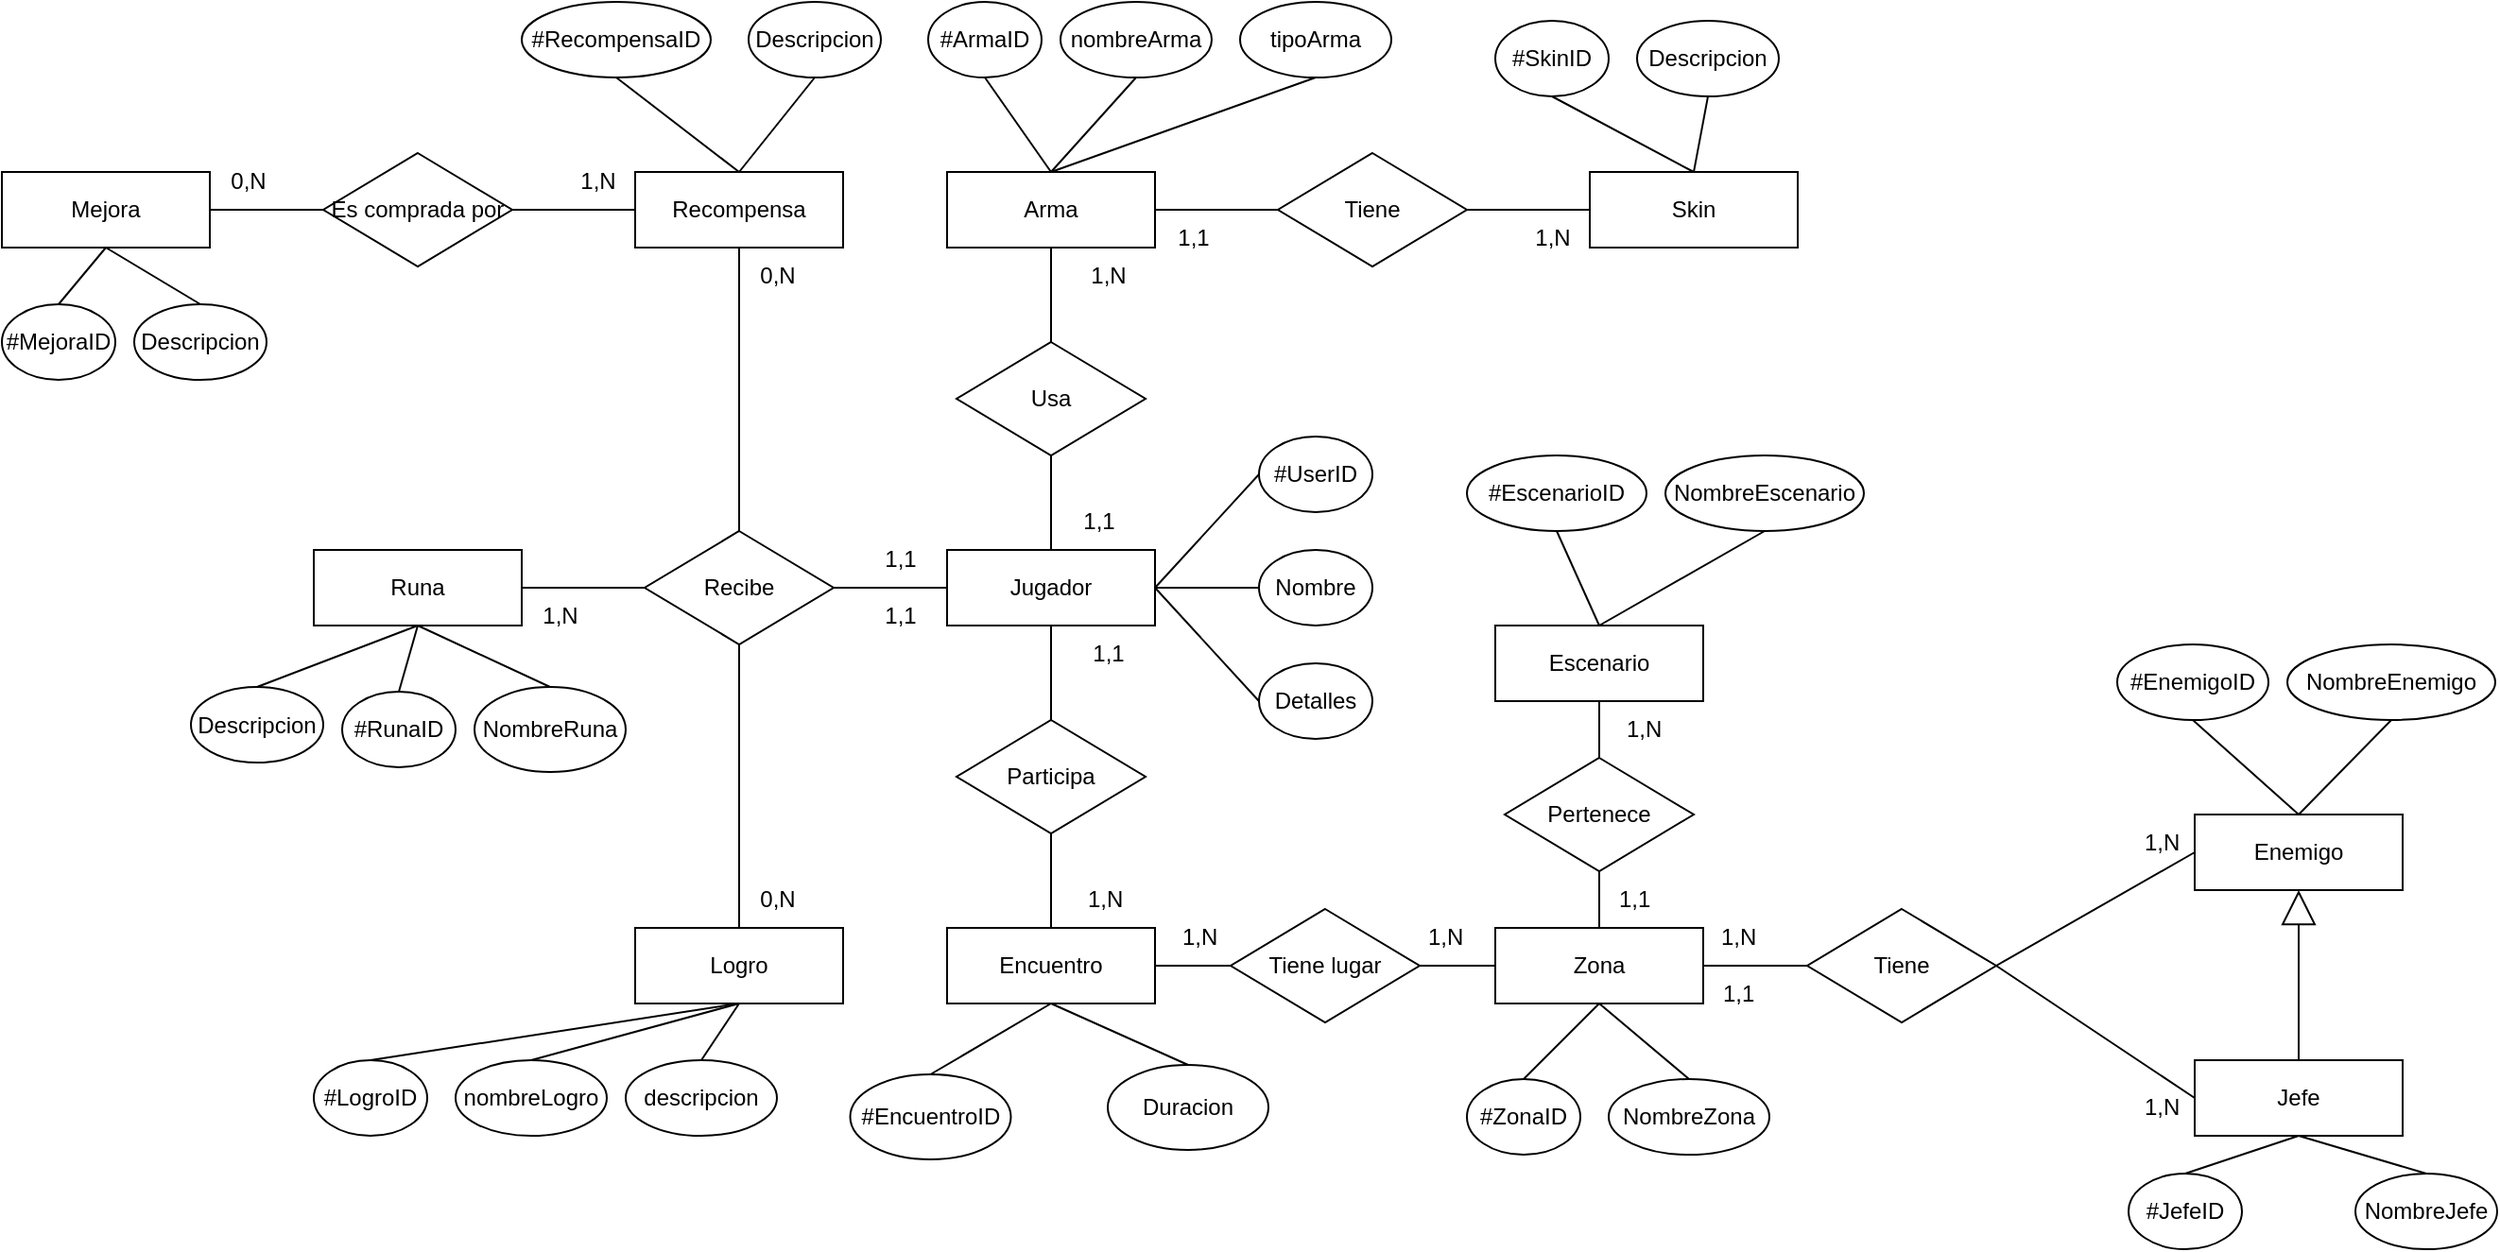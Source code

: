<mxfile version="21.6.1" type="device">
  <diagram name="Página-1" id="OONsC5dpwr_IFLMGyaqS">
    <mxGraphModel dx="928" dy="547" grid="1" gridSize="10" guides="1" tooltips="1" connect="1" arrows="1" fold="1" page="1" pageScale="1" pageWidth="1169" pageHeight="827" math="0" shadow="0">
      <root>
        <mxCell id="0" />
        <mxCell id="1" parent="0" />
        <mxCell id="OajQiKBjwdRNWky4LGf--1" value="Jugador" style="rounded=0;whiteSpace=wrap;html=1;" parent="1" vertex="1">
          <mxGeometry x="500" y="300" width="110" height="40" as="geometry" />
        </mxCell>
        <mxCell id="OajQiKBjwdRNWky4LGf--2" value="Zona" style="rounded=0;whiteSpace=wrap;html=1;" parent="1" vertex="1">
          <mxGeometry x="790" y="500" width="110" height="40" as="geometry" />
        </mxCell>
        <mxCell id="OajQiKBjwdRNWky4LGf--3" value="Escenario" style="rounded=0;whiteSpace=wrap;html=1;" parent="1" vertex="1">
          <mxGeometry x="790" y="340" width="110" height="40" as="geometry" />
        </mxCell>
        <mxCell id="OajQiKBjwdRNWky4LGf--4" value="Arma" style="rounded=0;whiteSpace=wrap;html=1;" parent="1" vertex="1">
          <mxGeometry x="500" y="100" width="110" height="40" as="geometry" />
        </mxCell>
        <mxCell id="OajQiKBjwdRNWky4LGf--5" value="Skin" style="rounded=0;whiteSpace=wrap;html=1;" parent="1" vertex="1">
          <mxGeometry x="840" y="100" width="110" height="40" as="geometry" />
        </mxCell>
        <mxCell id="OajQiKBjwdRNWky4LGf--6" value="Enemigo" style="rounded=0;whiteSpace=wrap;html=1;" parent="1" vertex="1">
          <mxGeometry x="1160" y="440" width="110" height="40" as="geometry" />
        </mxCell>
        <mxCell id="OajQiKBjwdRNWky4LGf--8" value="Runa" style="rounded=0;whiteSpace=wrap;html=1;" parent="1" vertex="1">
          <mxGeometry x="165" y="300" width="110" height="40" as="geometry" />
        </mxCell>
        <mxCell id="OajQiKBjwdRNWky4LGf--9" value="Recompensa" style="rounded=0;whiteSpace=wrap;html=1;" parent="1" vertex="1">
          <mxGeometry x="335" y="100" width="110" height="40" as="geometry" />
        </mxCell>
        <mxCell id="OajQiKBjwdRNWky4LGf--10" value="Mejora" style="rounded=0;whiteSpace=wrap;html=1;" parent="1" vertex="1">
          <mxGeometry y="100" width="110" height="40" as="geometry" />
        </mxCell>
        <mxCell id="OajQiKBjwdRNWky4LGf--11" value="Encuentro" style="rounded=0;whiteSpace=wrap;html=1;" parent="1" vertex="1">
          <mxGeometry x="500" y="500" width="110" height="40" as="geometry" />
        </mxCell>
        <mxCell id="OajQiKBjwdRNWky4LGf--12" value="Logro" style="rounded=0;whiteSpace=wrap;html=1;" parent="1" vertex="1">
          <mxGeometry x="335" y="500" width="110" height="40" as="geometry" />
        </mxCell>
        <mxCell id="OajQiKBjwdRNWky4LGf--13" value="Participa" style="rhombus;whiteSpace=wrap;html=1;" parent="1" vertex="1">
          <mxGeometry x="505" y="390" width="100" height="60" as="geometry" />
        </mxCell>
        <mxCell id="OajQiKBjwdRNWky4LGf--14" value="Pertenece" style="rhombus;whiteSpace=wrap;html=1;" parent="1" vertex="1">
          <mxGeometry x="795" y="410" width="100" height="60" as="geometry" />
        </mxCell>
        <mxCell id="OajQiKBjwdRNWky4LGf--15" value="Usa" style="rhombus;whiteSpace=wrap;html=1;" parent="1" vertex="1">
          <mxGeometry x="505" y="190" width="100" height="60" as="geometry" />
        </mxCell>
        <mxCell id="OajQiKBjwdRNWky4LGf--16" value="Tiene" style="rhombus;whiteSpace=wrap;html=1;" parent="1" vertex="1">
          <mxGeometry x="675" y="90" width="100" height="60" as="geometry" />
        </mxCell>
        <mxCell id="OajQiKBjwdRNWky4LGf--17" value="Tiene" style="rhombus;whiteSpace=wrap;html=1;" parent="1" vertex="1">
          <mxGeometry x="955" y="490" width="100" height="60" as="geometry" />
        </mxCell>
        <mxCell id="OajQiKBjwdRNWky4LGf--18" value="Recibe" style="rhombus;whiteSpace=wrap;html=1;" parent="1" vertex="1">
          <mxGeometry x="340" y="290" width="100" height="60" as="geometry" />
        </mxCell>
        <mxCell id="OajQiKBjwdRNWky4LGf--19" value="Es comprada por" style="rhombus;whiteSpace=wrap;html=1;" parent="1" vertex="1">
          <mxGeometry x="170" y="90" width="100" height="60" as="geometry" />
        </mxCell>
        <mxCell id="OajQiKBjwdRNWky4LGf--20" value="Tiene lugar" style="rhombus;whiteSpace=wrap;html=1;" parent="1" vertex="1">
          <mxGeometry x="650" y="490" width="100" height="60" as="geometry" />
        </mxCell>
        <mxCell id="OajQiKBjwdRNWky4LGf--21" value="" style="endArrow=none;html=1;rounded=0;entryX=1;entryY=0.5;entryDx=0;entryDy=0;exitX=0;exitY=0.5;exitDx=0;exitDy=0;" parent="1" source="OajQiKBjwdRNWky4LGf--19" target="OajQiKBjwdRNWky4LGf--10" edge="1">
          <mxGeometry width="50" height="50" relative="1" as="geometry">
            <mxPoint x="570" y="380" as="sourcePoint" />
            <mxPoint x="620" y="330" as="targetPoint" />
          </mxGeometry>
        </mxCell>
        <mxCell id="OajQiKBjwdRNWky4LGf--22" value="" style="endArrow=none;html=1;rounded=0;entryX=1;entryY=0.5;entryDx=0;entryDy=0;exitX=0;exitY=0.5;exitDx=0;exitDy=0;" parent="1" source="OajQiKBjwdRNWky4LGf--9" target="OajQiKBjwdRNWky4LGf--19" edge="1">
          <mxGeometry width="50" height="50" relative="1" as="geometry">
            <mxPoint x="180" y="130" as="sourcePoint" />
            <mxPoint x="120" y="130" as="targetPoint" />
          </mxGeometry>
        </mxCell>
        <mxCell id="OajQiKBjwdRNWky4LGf--24" value="" style="endArrow=none;html=1;rounded=0;exitX=0.5;exitY=0;exitDx=0;exitDy=0;entryX=0.5;entryY=1;entryDx=0;entryDy=0;" parent="1" source="OajQiKBjwdRNWky4LGf--18" target="OajQiKBjwdRNWky4LGf--9" edge="1">
          <mxGeometry width="50" height="50" relative="1" as="geometry">
            <mxPoint x="280" y="240" as="sourcePoint" />
            <mxPoint x="330" y="190" as="targetPoint" />
          </mxGeometry>
        </mxCell>
        <mxCell id="OajQiKBjwdRNWky4LGf--25" value="" style="endArrow=none;html=1;rounded=0;exitX=0;exitY=0.5;exitDx=0;exitDy=0;entryX=1;entryY=0.5;entryDx=0;entryDy=0;" parent="1" source="OajQiKBjwdRNWky4LGf--1" target="OajQiKBjwdRNWky4LGf--18" edge="1">
          <mxGeometry width="50" height="50" relative="1" as="geometry">
            <mxPoint x="400" y="300" as="sourcePoint" />
            <mxPoint x="400" y="150" as="targetPoint" />
          </mxGeometry>
        </mxCell>
        <mxCell id="OajQiKBjwdRNWky4LGf--26" value="" style="endArrow=none;html=1;rounded=0;exitX=1;exitY=0.5;exitDx=0;exitDy=0;entryX=0;entryY=0.5;entryDx=0;entryDy=0;" parent="1" source="OajQiKBjwdRNWky4LGf--8" target="OajQiKBjwdRNWky4LGf--18" edge="1">
          <mxGeometry width="50" height="50" relative="1" as="geometry">
            <mxPoint x="410" y="310" as="sourcePoint" />
            <mxPoint x="410" y="160" as="targetPoint" />
          </mxGeometry>
        </mxCell>
        <mxCell id="OajQiKBjwdRNWky4LGf--27" value="" style="endArrow=none;html=1;rounded=0;exitX=0.5;exitY=0;exitDx=0;exitDy=0;entryX=0.5;entryY=1;entryDx=0;entryDy=0;" parent="1" source="OajQiKBjwdRNWky4LGf--13" target="OajQiKBjwdRNWky4LGf--1" edge="1">
          <mxGeometry width="50" height="50" relative="1" as="geometry">
            <mxPoint x="420" y="320" as="sourcePoint" />
            <mxPoint x="420" y="170" as="targetPoint" />
          </mxGeometry>
        </mxCell>
        <mxCell id="OajQiKBjwdRNWky4LGf--28" value="" style="endArrow=none;html=1;rounded=0;exitX=0.5;exitY=0;exitDx=0;exitDy=0;entryX=0.5;entryY=1;entryDx=0;entryDy=0;" parent="1" source="OajQiKBjwdRNWky4LGf--11" target="OajQiKBjwdRNWky4LGf--13" edge="1">
          <mxGeometry width="50" height="50" relative="1" as="geometry">
            <mxPoint x="565" y="400" as="sourcePoint" />
            <mxPoint x="565" y="350" as="targetPoint" />
          </mxGeometry>
        </mxCell>
        <mxCell id="OajQiKBjwdRNWky4LGf--29" value="" style="endArrow=none;html=1;rounded=0;exitX=0.5;exitY=0;exitDx=0;exitDy=0;entryX=0.5;entryY=1;entryDx=0;entryDy=0;" parent="1" source="OajQiKBjwdRNWky4LGf--12" target="OajQiKBjwdRNWky4LGf--18" edge="1">
          <mxGeometry width="50" height="50" relative="1" as="geometry">
            <mxPoint x="565" y="510" as="sourcePoint" />
            <mxPoint x="565" y="460" as="targetPoint" />
          </mxGeometry>
        </mxCell>
        <mxCell id="OajQiKBjwdRNWky4LGf--30" value="" style="endArrow=none;html=1;rounded=0;exitX=0.5;exitY=0;exitDx=0;exitDy=0;entryX=0.5;entryY=1;entryDx=0;entryDy=0;" parent="1" source="OajQiKBjwdRNWky4LGf--1" target="OajQiKBjwdRNWky4LGf--15" edge="1">
          <mxGeometry width="50" height="50" relative="1" as="geometry">
            <mxPoint x="565" y="400" as="sourcePoint" />
            <mxPoint x="565" y="350" as="targetPoint" />
          </mxGeometry>
        </mxCell>
        <mxCell id="OajQiKBjwdRNWky4LGf--31" value="" style="endArrow=none;html=1;rounded=0;exitX=0.5;exitY=1;exitDx=0;exitDy=0;entryX=0.5;entryY=0;entryDx=0;entryDy=0;" parent="1" source="OajQiKBjwdRNWky4LGf--4" target="OajQiKBjwdRNWky4LGf--15" edge="1">
          <mxGeometry width="50" height="50" relative="1" as="geometry">
            <mxPoint x="565" y="310" as="sourcePoint" />
            <mxPoint x="565" y="260" as="targetPoint" />
          </mxGeometry>
        </mxCell>
        <mxCell id="OajQiKBjwdRNWky4LGf--32" value="" style="endArrow=none;html=1;rounded=0;exitX=1;exitY=0.5;exitDx=0;exitDy=0;entryX=0;entryY=0.5;entryDx=0;entryDy=0;" parent="1" source="OajQiKBjwdRNWky4LGf--11" target="OajQiKBjwdRNWky4LGf--20" edge="1">
          <mxGeometry width="50" height="50" relative="1" as="geometry">
            <mxPoint x="575" y="320" as="sourcePoint" />
            <mxPoint x="575" y="270" as="targetPoint" />
          </mxGeometry>
        </mxCell>
        <mxCell id="OajQiKBjwdRNWky4LGf--33" value="" style="endArrow=none;html=1;rounded=0;exitX=1;exitY=0.5;exitDx=0;exitDy=0;entryX=0;entryY=0.5;entryDx=0;entryDy=0;" parent="1" source="OajQiKBjwdRNWky4LGf--20" target="OajQiKBjwdRNWky4LGf--2" edge="1">
          <mxGeometry width="50" height="50" relative="1" as="geometry">
            <mxPoint x="585" y="330" as="sourcePoint" />
            <mxPoint x="585" y="280" as="targetPoint" />
          </mxGeometry>
        </mxCell>
        <mxCell id="OajQiKBjwdRNWky4LGf--34" value="" style="endArrow=none;html=1;rounded=0;exitX=1;exitY=0.5;exitDx=0;exitDy=0;entryX=0;entryY=0.5;entryDx=0;entryDy=0;" parent="1" source="OajQiKBjwdRNWky4LGf--4" target="OajQiKBjwdRNWky4LGf--16" edge="1">
          <mxGeometry width="50" height="50" relative="1" as="geometry">
            <mxPoint x="620" y="530" as="sourcePoint" />
            <mxPoint x="660" y="530" as="targetPoint" />
          </mxGeometry>
        </mxCell>
        <mxCell id="OajQiKBjwdRNWky4LGf--35" value="" style="endArrow=none;html=1;rounded=0;exitX=1;exitY=0.5;exitDx=0;exitDy=0;entryX=0;entryY=0.5;entryDx=0;entryDy=0;" parent="1" source="OajQiKBjwdRNWky4LGf--16" target="OajQiKBjwdRNWky4LGf--5" edge="1">
          <mxGeometry width="50" height="50" relative="1" as="geometry">
            <mxPoint x="630" y="540" as="sourcePoint" />
            <mxPoint x="670" y="540" as="targetPoint" />
          </mxGeometry>
        </mxCell>
        <mxCell id="OajQiKBjwdRNWky4LGf--36" value="" style="endArrow=none;html=1;rounded=0;exitX=1;exitY=0.5;exitDx=0;exitDy=0;entryX=0;entryY=0.5;entryDx=0;entryDy=0;" parent="1" source="OajQiKBjwdRNWky4LGf--17" target="OajQiKBjwdRNWky4LGf--6" edge="1">
          <mxGeometry width="50" height="50" relative="1" as="geometry">
            <mxPoint x="785" y="130" as="sourcePoint" />
            <mxPoint x="1110" y="490" as="targetPoint" />
          </mxGeometry>
        </mxCell>
        <mxCell id="OajQiKBjwdRNWky4LGf--37" value="" style="endArrow=none;html=1;rounded=0;exitX=1;exitY=0.5;exitDx=0;exitDy=0;entryX=0;entryY=0.5;entryDx=0;entryDy=0;" parent="1" source="OajQiKBjwdRNWky4LGf--2" target="OajQiKBjwdRNWky4LGf--17" edge="1">
          <mxGeometry width="50" height="50" relative="1" as="geometry">
            <mxPoint x="795" y="140" as="sourcePoint" />
            <mxPoint x="860" y="140" as="targetPoint" />
          </mxGeometry>
        </mxCell>
        <mxCell id="OajQiKBjwdRNWky4LGf--40" value="" style="endArrow=none;html=1;rounded=0;exitX=0.5;exitY=0;exitDx=0;exitDy=0;entryX=0.5;entryY=1;entryDx=0;entryDy=0;" parent="1" source="OajQiKBjwdRNWky4LGf--2" target="OajQiKBjwdRNWky4LGf--14" edge="1">
          <mxGeometry width="50" height="50" relative="1" as="geometry">
            <mxPoint x="855" y="600" as="sourcePoint" />
            <mxPoint x="855" y="550" as="targetPoint" />
          </mxGeometry>
        </mxCell>
        <mxCell id="OajQiKBjwdRNWky4LGf--41" value="1,1" style="text;html=1;align=center;verticalAlign=middle;resizable=0;points=[];autosize=1;strokeColor=none;fillColor=none;" parent="1" vertex="1">
          <mxGeometry x="455" y="290" width="40" height="30" as="geometry" />
        </mxCell>
        <mxCell id="OajQiKBjwdRNWky4LGf--42" value="0,N" style="text;html=1;align=center;verticalAlign=middle;resizable=0;points=[];autosize=1;strokeColor=none;fillColor=none;" parent="1" vertex="1">
          <mxGeometry x="390" y="140" width="40" height="30" as="geometry" />
        </mxCell>
        <mxCell id="OajQiKBjwdRNWky4LGf--43" value="1,N" style="text;html=1;align=center;verticalAlign=middle;resizable=0;points=[];autosize=1;strokeColor=none;fillColor=none;" parent="1" vertex="1">
          <mxGeometry x="275" y="320" width="40" height="30" as="geometry" />
        </mxCell>
        <mxCell id="OajQiKBjwdRNWky4LGf--44" value="1,1" style="text;html=1;align=center;verticalAlign=middle;resizable=0;points=[];autosize=1;strokeColor=none;fillColor=none;" parent="1" vertex="1">
          <mxGeometry x="455" y="320" width="40" height="30" as="geometry" />
        </mxCell>
        <mxCell id="OajQiKBjwdRNWky4LGf--45" value="0,N" style="text;html=1;align=center;verticalAlign=middle;resizable=0;points=[];autosize=1;strokeColor=none;fillColor=none;" parent="1" vertex="1">
          <mxGeometry x="390" y="470" width="40" height="30" as="geometry" />
        </mxCell>
        <mxCell id="OajQiKBjwdRNWky4LGf--46" value="1,N" style="text;html=1;align=center;verticalAlign=middle;resizable=0;points=[];autosize=1;strokeColor=none;fillColor=none;" parent="1" vertex="1">
          <mxGeometry x="295" y="90" width="40" height="30" as="geometry" />
        </mxCell>
        <mxCell id="OajQiKBjwdRNWky4LGf--47" value="0,N" style="text;html=1;align=center;verticalAlign=middle;resizable=0;points=[];autosize=1;strokeColor=none;fillColor=none;" parent="1" vertex="1">
          <mxGeometry x="110" y="90" width="40" height="30" as="geometry" />
        </mxCell>
        <mxCell id="OajQiKBjwdRNWky4LGf--48" value="1,1" style="text;html=1;align=center;verticalAlign=middle;resizable=0;points=[];autosize=1;strokeColor=none;fillColor=none;" parent="1" vertex="1">
          <mxGeometry x="560" y="270" width="40" height="30" as="geometry" />
        </mxCell>
        <mxCell id="OajQiKBjwdRNWky4LGf--49" value="1,N" style="text;html=1;align=center;verticalAlign=middle;resizable=0;points=[];autosize=1;strokeColor=none;fillColor=none;" parent="1" vertex="1">
          <mxGeometry x="565" y="140" width="40" height="30" as="geometry" />
        </mxCell>
        <mxCell id="OajQiKBjwdRNWky4LGf--50" value="1,N" style="text;html=1;align=center;verticalAlign=middle;resizable=0;points=[];autosize=1;strokeColor=none;fillColor=none;" parent="1" vertex="1">
          <mxGeometry x="800" y="120" width="40" height="30" as="geometry" />
        </mxCell>
        <mxCell id="OajQiKBjwdRNWky4LGf--51" value="1,1" style="text;html=1;align=center;verticalAlign=middle;resizable=0;points=[];autosize=1;strokeColor=none;fillColor=none;" parent="1" vertex="1">
          <mxGeometry x="610" y="120" width="40" height="30" as="geometry" />
        </mxCell>
        <mxCell id="OajQiKBjwdRNWky4LGf--52" value="1,1" style="text;html=1;align=center;verticalAlign=middle;resizable=0;points=[];autosize=1;strokeColor=none;fillColor=none;" parent="1" vertex="1">
          <mxGeometry x="565" y="340" width="40" height="30" as="geometry" />
        </mxCell>
        <mxCell id="OajQiKBjwdRNWky4LGf--53" value="1,N&amp;nbsp;" style="text;html=1;align=center;verticalAlign=middle;resizable=0;points=[];autosize=1;strokeColor=none;fillColor=none;" parent="1" vertex="1">
          <mxGeometry x="560" y="470" width="50" height="30" as="geometry" />
        </mxCell>
        <mxCell id="OajQiKBjwdRNWky4LGf--54" value="1,N&amp;nbsp;" style="text;html=1;align=center;verticalAlign=middle;resizable=0;points=[];autosize=1;strokeColor=none;fillColor=none;" parent="1" vertex="1">
          <mxGeometry x="610" y="490" width="50" height="30" as="geometry" />
        </mxCell>
        <mxCell id="OajQiKBjwdRNWky4LGf--55" value="1,N&amp;nbsp;" style="text;html=1;align=center;verticalAlign=middle;resizable=0;points=[];autosize=1;strokeColor=none;fillColor=none;" parent="1" vertex="1">
          <mxGeometry x="740" y="490" width="50" height="30" as="geometry" />
        </mxCell>
        <mxCell id="OajQiKBjwdRNWky4LGf--56" value="1,1&amp;nbsp;" style="text;html=1;align=center;verticalAlign=middle;resizable=0;points=[];autosize=1;strokeColor=none;fillColor=none;" parent="1" vertex="1">
          <mxGeometry x="845" y="470" width="40" height="30" as="geometry" />
        </mxCell>
        <mxCell id="OajQiKBjwdRNWky4LGf--57" value="1,N&amp;nbsp;" style="text;html=1;align=center;verticalAlign=middle;resizable=0;points=[];autosize=1;strokeColor=none;fillColor=none;" parent="1" vertex="1">
          <mxGeometry x="845" y="380" width="50" height="30" as="geometry" />
        </mxCell>
        <mxCell id="OajQiKBjwdRNWky4LGf--58" value="1,N&amp;nbsp;" style="text;html=1;align=center;verticalAlign=middle;resizable=0;points=[];autosize=1;strokeColor=none;fillColor=none;" parent="1" vertex="1">
          <mxGeometry x="895" y="490" width="50" height="30" as="geometry" />
        </mxCell>
        <mxCell id="OajQiKBjwdRNWky4LGf--60" value="1,N&amp;nbsp;" style="text;html=1;align=center;verticalAlign=middle;resizable=0;points=[];autosize=1;strokeColor=none;fillColor=none;" parent="1" vertex="1">
          <mxGeometry x="1119" y="440" width="50" height="30" as="geometry" />
        </mxCell>
        <mxCell id="OajQiKBjwdRNWky4LGf--61" value="1,1&amp;nbsp;" style="text;html=1;align=center;verticalAlign=middle;resizable=0;points=[];autosize=1;strokeColor=none;fillColor=none;" parent="1" vertex="1">
          <mxGeometry x="900" y="520" width="40" height="30" as="geometry" />
        </mxCell>
        <mxCell id="OajQiKBjwdRNWky4LGf--62" value="" style="endArrow=none;html=1;rounded=0;exitX=0.5;exitY=0;exitDx=0;exitDy=0;entryX=0.5;entryY=1;entryDx=0;entryDy=0;" parent="1" source="OajQiKBjwdRNWky4LGf--14" target="OajQiKBjwdRNWky4LGf--3" edge="1">
          <mxGeometry width="50" height="50" relative="1" as="geometry">
            <mxPoint x="855" y="510" as="sourcePoint" />
            <mxPoint x="855" y="480" as="targetPoint" />
          </mxGeometry>
        </mxCell>
        <mxCell id="OajQiKBjwdRNWky4LGf--64" value="Jefe" style="rounded=0;whiteSpace=wrap;html=1;" parent="1" vertex="1">
          <mxGeometry x="1160" y="570" width="110" height="40" as="geometry" />
        </mxCell>
        <mxCell id="OajQiKBjwdRNWky4LGf--65" value="" style="endArrow=block;endSize=16;endFill=0;html=1;rounded=0;entryX=0.5;entryY=1;entryDx=0;entryDy=0;exitX=0.5;exitY=0;exitDx=0;exitDy=0;" parent="1" source="OajQiKBjwdRNWky4LGf--64" target="OajQiKBjwdRNWky4LGf--6" edge="1">
          <mxGeometry width="160" relative="1" as="geometry">
            <mxPoint x="1215" y="690" as="sourcePoint" />
            <mxPoint x="1395" y="540" as="targetPoint" />
          </mxGeometry>
        </mxCell>
        <mxCell id="OajQiKBjwdRNWky4LGf--66" value="" style="endArrow=none;html=1;rounded=0;exitX=1;exitY=0.5;exitDx=0;exitDy=0;entryX=0;entryY=0.5;entryDx=0;entryDy=0;" parent="1" source="OajQiKBjwdRNWky4LGf--17" target="OajQiKBjwdRNWky4LGf--64" edge="1">
          <mxGeometry width="50" height="50" relative="1" as="geometry">
            <mxPoint x="1065" y="530" as="sourcePoint" />
            <mxPoint x="1070" y="290" as="targetPoint" />
          </mxGeometry>
        </mxCell>
        <mxCell id="OajQiKBjwdRNWky4LGf--67" value="1,N&amp;nbsp;" style="text;html=1;align=center;verticalAlign=middle;resizable=0;points=[];autosize=1;strokeColor=none;fillColor=none;" parent="1" vertex="1">
          <mxGeometry x="1119" y="580" width="50" height="30" as="geometry" />
        </mxCell>
        <mxCell id="OajQiKBjwdRNWky4LGf--68" value="#MejoraID" style="ellipse;whiteSpace=wrap;html=1;" parent="1" vertex="1">
          <mxGeometry y="170" width="60" height="40" as="geometry" />
        </mxCell>
        <mxCell id="OajQiKBjwdRNWky4LGf--69" value="" style="endArrow=none;html=1;rounded=0;exitX=0.5;exitY=0;exitDx=0;exitDy=0;entryX=0.5;entryY=1;entryDx=0;entryDy=0;" parent="1" source="OajQiKBjwdRNWky4LGf--68" target="OajQiKBjwdRNWky4LGf--10" edge="1">
          <mxGeometry width="50" height="50" relative="1" as="geometry">
            <mxPoint x="70" y="220" as="sourcePoint" />
            <mxPoint x="120" y="170" as="targetPoint" />
          </mxGeometry>
        </mxCell>
        <mxCell id="OajQiKBjwdRNWky4LGf--70" value="#RecompensaID" style="ellipse;whiteSpace=wrap;html=1;" parent="1" vertex="1">
          <mxGeometry x="275" y="10" width="100" height="40" as="geometry" />
        </mxCell>
        <mxCell id="OajQiKBjwdRNWky4LGf--71" value="" style="endArrow=none;html=1;rounded=0;entryX=0.5;entryY=0;entryDx=0;entryDy=0;exitX=0.5;exitY=1;exitDx=0;exitDy=0;" parent="1" source="OajQiKBjwdRNWky4LGf--70" target="OajQiKBjwdRNWky4LGf--9" edge="1">
          <mxGeometry width="50" height="50" relative="1" as="geometry">
            <mxPoint x="400" y="60" as="sourcePoint" />
            <mxPoint x="385" y="-20" as="targetPoint" />
          </mxGeometry>
        </mxCell>
        <mxCell id="OajQiKBjwdRNWky4LGf--72" value="#RunaID" style="ellipse;whiteSpace=wrap;html=1;" parent="1" vertex="1">
          <mxGeometry x="180" y="375" width="60" height="40" as="geometry" />
        </mxCell>
        <mxCell id="OajQiKBjwdRNWky4LGf--73" value="#LogroID" style="ellipse;whiteSpace=wrap;html=1;" parent="1" vertex="1">
          <mxGeometry x="165" y="570" width="60" height="40" as="geometry" />
        </mxCell>
        <mxCell id="OajQiKBjwdRNWky4LGf--74" value="#EncuentroID" style="ellipse;whiteSpace=wrap;html=1;" parent="1" vertex="1">
          <mxGeometry x="448.75" y="577.5" width="85" height="45" as="geometry" />
        </mxCell>
        <mxCell id="OajQiKBjwdRNWky4LGf--75" value="#ZonaID" style="ellipse;whiteSpace=wrap;html=1;" parent="1" vertex="1">
          <mxGeometry x="775" y="580" width="60" height="40" as="geometry" />
        </mxCell>
        <mxCell id="OajQiKBjwdRNWky4LGf--76" value="#EscenarioID" style="ellipse;whiteSpace=wrap;html=1;" parent="1" vertex="1">
          <mxGeometry x="775" y="250" width="95" height="40" as="geometry" />
        </mxCell>
        <mxCell id="OajQiKBjwdRNWky4LGf--77" value="#JefeID" style="ellipse;whiteSpace=wrap;html=1;" parent="1" vertex="1">
          <mxGeometry x="1125" y="630" width="60" height="40" as="geometry" />
        </mxCell>
        <mxCell id="OajQiKBjwdRNWky4LGf--78" value="#EnemigoID" style="ellipse;whiteSpace=wrap;html=1;" parent="1" vertex="1">
          <mxGeometry x="1119" y="350" width="80" height="40" as="geometry" />
        </mxCell>
        <mxCell id="OajQiKBjwdRNWky4LGf--79" value="#UserID" style="ellipse;whiteSpace=wrap;html=1;" parent="1" vertex="1">
          <mxGeometry x="665" y="240" width="60" height="40" as="geometry" />
        </mxCell>
        <mxCell id="OajQiKBjwdRNWky4LGf--80" value="#ArmaID" style="ellipse;whiteSpace=wrap;html=1;" parent="1" vertex="1">
          <mxGeometry x="490" y="10" width="60" height="40" as="geometry" />
        </mxCell>
        <mxCell id="OajQiKBjwdRNWky4LGf--81" value="#SkinID" style="ellipse;whiteSpace=wrap;html=1;" parent="1" vertex="1">
          <mxGeometry x="790" y="20" width="60" height="40" as="geometry" />
        </mxCell>
        <mxCell id="OajQiKBjwdRNWky4LGf--82" value="" style="endArrow=none;html=1;rounded=0;exitX=0.5;exitY=1;exitDx=0;exitDy=0;entryX=0.5;entryY=0;entryDx=0;entryDy=0;" parent="1" source="OajQiKBjwdRNWky4LGf--8" target="OajQiKBjwdRNWky4LGf--72" edge="1">
          <mxGeometry width="50" height="50" relative="1" as="geometry">
            <mxPoint x="410" y="430" as="sourcePoint" />
            <mxPoint x="460" y="380" as="targetPoint" />
          </mxGeometry>
        </mxCell>
        <mxCell id="OajQiKBjwdRNWky4LGf--83" value="" style="endArrow=none;html=1;rounded=0;exitX=0.5;exitY=1;exitDx=0;exitDy=0;entryX=0.5;entryY=0;entryDx=0;entryDy=0;" parent="1" source="OajQiKBjwdRNWky4LGf--12" target="OajQiKBjwdRNWky4LGf--73" edge="1">
          <mxGeometry width="50" height="50" relative="1" as="geometry">
            <mxPoint x="230" y="350" as="sourcePoint" />
            <mxPoint x="205" y="385" as="targetPoint" />
          </mxGeometry>
        </mxCell>
        <mxCell id="OajQiKBjwdRNWky4LGf--84" value="" style="endArrow=none;html=1;rounded=0;exitX=0.5;exitY=1;exitDx=0;exitDy=0;entryX=0.5;entryY=0;entryDx=0;entryDy=0;" parent="1" source="OajQiKBjwdRNWky4LGf--11" target="OajQiKBjwdRNWky4LGf--74" edge="1">
          <mxGeometry width="50" height="50" relative="1" as="geometry">
            <mxPoint x="400" y="550" as="sourcePoint" />
            <mxPoint x="375" y="585" as="targetPoint" />
          </mxGeometry>
        </mxCell>
        <mxCell id="OajQiKBjwdRNWky4LGf--85" value="" style="endArrow=none;html=1;rounded=0;exitX=1;exitY=0.5;exitDx=0;exitDy=0;entryX=0;entryY=0.5;entryDx=0;entryDy=0;" parent="1" source="OajQiKBjwdRNWky4LGf--1" target="OajQiKBjwdRNWky4LGf--79" edge="1">
          <mxGeometry width="50" height="50" relative="1" as="geometry">
            <mxPoint x="565" y="550" as="sourcePoint" />
            <mxPoint x="545" y="585" as="targetPoint" />
          </mxGeometry>
        </mxCell>
        <mxCell id="OajQiKBjwdRNWky4LGf--86" value="" style="endArrow=none;html=1;rounded=0;exitX=0.5;exitY=0;exitDx=0;exitDy=0;entryX=0.5;entryY=1;entryDx=0;entryDy=0;" parent="1" source="OajQiKBjwdRNWky4LGf--75" target="OajQiKBjwdRNWky4LGf--2" edge="1">
          <mxGeometry width="50" height="50" relative="1" as="geometry">
            <mxPoint x="620" y="330" as="sourcePoint" />
            <mxPoint x="680" y="330" as="targetPoint" />
          </mxGeometry>
        </mxCell>
        <mxCell id="OajQiKBjwdRNWky4LGf--87" value="" style="endArrow=none;html=1;rounded=0;exitX=0.5;exitY=1;exitDx=0;exitDy=0;entryX=0.5;entryY=0;entryDx=0;entryDy=0;" parent="1" source="OajQiKBjwdRNWky4LGf--76" target="OajQiKBjwdRNWky4LGf--3" edge="1">
          <mxGeometry width="50" height="50" relative="1" as="geometry">
            <mxPoint x="820" y="610" as="sourcePoint" />
            <mxPoint x="855" y="550" as="targetPoint" />
          </mxGeometry>
        </mxCell>
        <mxCell id="OajQiKBjwdRNWky4LGf--88" value="" style="endArrow=none;html=1;rounded=0;exitX=0.5;exitY=1;exitDx=0;exitDy=0;entryX=0.5;entryY=0;entryDx=0;entryDy=0;" parent="1" source="OajQiKBjwdRNWky4LGf--80" target="OajQiKBjwdRNWky4LGf--4" edge="1">
          <mxGeometry width="50" height="50" relative="1" as="geometry">
            <mxPoint x="815" y="300" as="sourcePoint" />
            <mxPoint x="855" y="350" as="targetPoint" />
          </mxGeometry>
        </mxCell>
        <mxCell id="OajQiKBjwdRNWky4LGf--89" value="" style="endArrow=none;html=1;rounded=0;exitX=0.5;exitY=1;exitDx=0;exitDy=0;entryX=0.5;entryY=0;entryDx=0;entryDy=0;" parent="1" source="OajQiKBjwdRNWky4LGf--81" target="OajQiKBjwdRNWky4LGf--5" edge="1">
          <mxGeometry width="50" height="50" relative="1" as="geometry">
            <mxPoint x="825" y="310" as="sourcePoint" />
            <mxPoint x="865" y="360" as="targetPoint" />
          </mxGeometry>
        </mxCell>
        <mxCell id="OajQiKBjwdRNWky4LGf--90" value="" style="endArrow=none;html=1;rounded=0;exitX=0.5;exitY=0;exitDx=0;exitDy=0;entryX=0.5;entryY=1;entryDx=0;entryDy=0;" parent="1" source="OajQiKBjwdRNWky4LGf--77" target="OajQiKBjwdRNWky4LGf--64" edge="1">
          <mxGeometry width="50" height="50" relative="1" as="geometry">
            <mxPoint x="820" y="610" as="sourcePoint" />
            <mxPoint x="855" y="550" as="targetPoint" />
          </mxGeometry>
        </mxCell>
        <mxCell id="OajQiKBjwdRNWky4LGf--91" value="" style="endArrow=none;html=1;rounded=0;exitX=0.5;exitY=1;exitDx=0;exitDy=0;entryX=0.5;entryY=0;entryDx=0;entryDy=0;" parent="1" source="OajQiKBjwdRNWky4LGf--78" target="OajQiKBjwdRNWky4LGf--6" edge="1">
          <mxGeometry width="50" height="50" relative="1" as="geometry">
            <mxPoint x="830" y="620" as="sourcePoint" />
            <mxPoint x="865" y="560" as="targetPoint" />
          </mxGeometry>
        </mxCell>
        <mxCell id="Yh61ye7VYMvuM4sxJRNI-1" value="NombreRuna" style="ellipse;whiteSpace=wrap;html=1;" vertex="1" parent="1">
          <mxGeometry x="250" y="372.5" width="80" height="45" as="geometry" />
        </mxCell>
        <mxCell id="Yh61ye7VYMvuM4sxJRNI-2" value="Descripcion" style="ellipse;whiteSpace=wrap;html=1;" vertex="1" parent="1">
          <mxGeometry x="100" y="372.5" width="70" height="40" as="geometry" />
        </mxCell>
        <mxCell id="Yh61ye7VYMvuM4sxJRNI-3" value="Descripcion" style="ellipse;whiteSpace=wrap;html=1;" vertex="1" parent="1">
          <mxGeometry x="70" y="170" width="70" height="40" as="geometry" />
        </mxCell>
        <mxCell id="Yh61ye7VYMvuM4sxJRNI-4" value="Descripcion" style="ellipse;whiteSpace=wrap;html=1;" vertex="1" parent="1">
          <mxGeometry x="395" y="10" width="70" height="40" as="geometry" />
        </mxCell>
        <mxCell id="Yh61ye7VYMvuM4sxJRNI-7" value="Duracion" style="ellipse;whiteSpace=wrap;html=1;" vertex="1" parent="1">
          <mxGeometry x="585" y="572.5" width="85" height="45" as="geometry" />
        </mxCell>
        <mxCell id="Yh61ye7VYMvuM4sxJRNI-10" value="" style="endArrow=none;html=1;rounded=0;exitX=0.5;exitY=1;exitDx=0;exitDy=0;entryX=0.5;entryY=0;entryDx=0;entryDy=0;" edge="1" parent="1" source="OajQiKBjwdRNWky4LGf--11" target="Yh61ye7VYMvuM4sxJRNI-7">
          <mxGeometry width="50" height="50" relative="1" as="geometry">
            <mxPoint x="565" y="550" as="sourcePoint" />
            <mxPoint x="683" y="583" as="targetPoint" />
          </mxGeometry>
        </mxCell>
        <mxCell id="Yh61ye7VYMvuM4sxJRNI-11" value="" style="endArrow=none;html=1;rounded=0;exitX=0.5;exitY=0;exitDx=0;exitDy=0;entryX=0.5;entryY=1;entryDx=0;entryDy=0;" edge="1" parent="1" source="Yh61ye7VYMvuM4sxJRNI-3" target="OajQiKBjwdRNWky4LGf--10">
          <mxGeometry width="50" height="50" relative="1" as="geometry">
            <mxPoint x="40" y="180" as="sourcePoint" />
            <mxPoint x="65" y="150" as="targetPoint" />
          </mxGeometry>
        </mxCell>
        <mxCell id="Yh61ye7VYMvuM4sxJRNI-12" value="" style="endArrow=none;html=1;rounded=0;exitX=0.5;exitY=1;exitDx=0;exitDy=0;entryX=0.5;entryY=0;entryDx=0;entryDy=0;" edge="1" parent="1" source="Yh61ye7VYMvuM4sxJRNI-4" target="OajQiKBjwdRNWky4LGf--9">
          <mxGeometry width="50" height="50" relative="1" as="geometry">
            <mxPoint x="50" y="190" as="sourcePoint" />
            <mxPoint x="75" y="160" as="targetPoint" />
          </mxGeometry>
        </mxCell>
        <mxCell id="Yh61ye7VYMvuM4sxJRNI-13" value="" style="endArrow=none;html=1;rounded=0;exitX=0.5;exitY=1;exitDx=0;exitDy=0;entryX=0.5;entryY=0;entryDx=0;entryDy=0;" edge="1" parent="1" source="OajQiKBjwdRNWky4LGf--8" target="Yh61ye7VYMvuM4sxJRNI-1">
          <mxGeometry width="50" height="50" relative="1" as="geometry">
            <mxPoint x="230" y="350" as="sourcePoint" />
            <mxPoint x="205" y="385" as="targetPoint" />
          </mxGeometry>
        </mxCell>
        <mxCell id="Yh61ye7VYMvuM4sxJRNI-14" value="" style="endArrow=none;html=1;rounded=0;exitX=0.5;exitY=1;exitDx=0;exitDy=0;entryX=0.5;entryY=0;entryDx=0;entryDy=0;" edge="1" parent="1" source="OajQiKBjwdRNWky4LGf--8" target="Yh61ye7VYMvuM4sxJRNI-2">
          <mxGeometry width="50" height="50" relative="1" as="geometry">
            <mxPoint x="240" y="360" as="sourcePoint" />
            <mxPoint x="215" y="395" as="targetPoint" />
          </mxGeometry>
        </mxCell>
        <mxCell id="Yh61ye7VYMvuM4sxJRNI-15" value="nombreLogro" style="ellipse;whiteSpace=wrap;html=1;" vertex="1" parent="1">
          <mxGeometry x="240" y="570" width="80" height="40" as="geometry" />
        </mxCell>
        <mxCell id="Yh61ye7VYMvuM4sxJRNI-16" value="descripcion" style="ellipse;whiteSpace=wrap;html=1;" vertex="1" parent="1">
          <mxGeometry x="330" y="570" width="80" height="40" as="geometry" />
        </mxCell>
        <mxCell id="Yh61ye7VYMvuM4sxJRNI-17" value="" style="endArrow=none;html=1;rounded=0;exitX=0.5;exitY=1;exitDx=0;exitDy=0;entryX=0.5;entryY=0;entryDx=0;entryDy=0;" edge="1" parent="1" source="OajQiKBjwdRNWky4LGf--12" target="Yh61ye7VYMvuM4sxJRNI-15">
          <mxGeometry width="50" height="50" relative="1" as="geometry">
            <mxPoint x="400" y="550" as="sourcePoint" />
            <mxPoint x="205" y="580" as="targetPoint" />
          </mxGeometry>
        </mxCell>
        <mxCell id="Yh61ye7VYMvuM4sxJRNI-18" value="" style="endArrow=none;html=1;rounded=0;exitX=0.5;exitY=1;exitDx=0;exitDy=0;entryX=0.5;entryY=0;entryDx=0;entryDy=0;" edge="1" parent="1" source="OajQiKBjwdRNWky4LGf--12" target="Yh61ye7VYMvuM4sxJRNI-16">
          <mxGeometry width="50" height="50" relative="1" as="geometry">
            <mxPoint x="410" y="560" as="sourcePoint" />
            <mxPoint x="215" y="590" as="targetPoint" />
          </mxGeometry>
        </mxCell>
        <mxCell id="Yh61ye7VYMvuM4sxJRNI-20" value="nombreArma" style="ellipse;whiteSpace=wrap;html=1;" vertex="1" parent="1">
          <mxGeometry x="560" y="10" width="80" height="40" as="geometry" />
        </mxCell>
        <mxCell id="Yh61ye7VYMvuM4sxJRNI-21" value="" style="endArrow=none;html=1;rounded=0;exitX=0.5;exitY=1;exitDx=0;exitDy=0;entryX=0.5;entryY=0;entryDx=0;entryDy=0;" edge="1" parent="1" source="Yh61ye7VYMvuM4sxJRNI-20" target="OajQiKBjwdRNWky4LGf--4">
          <mxGeometry width="50" height="50" relative="1" as="geometry">
            <mxPoint x="530" y="60" as="sourcePoint" />
            <mxPoint x="565" y="110" as="targetPoint" />
          </mxGeometry>
        </mxCell>
        <mxCell id="Yh61ye7VYMvuM4sxJRNI-22" value="tipoArma" style="ellipse;whiteSpace=wrap;html=1;" vertex="1" parent="1">
          <mxGeometry x="655" y="10" width="80" height="40" as="geometry" />
        </mxCell>
        <mxCell id="Yh61ye7VYMvuM4sxJRNI-23" value="" style="endArrow=none;html=1;rounded=0;exitX=0.5;exitY=1;exitDx=0;exitDy=0;entryX=0.5;entryY=0;entryDx=0;entryDy=0;" edge="1" parent="1" source="Yh61ye7VYMvuM4sxJRNI-22" target="OajQiKBjwdRNWky4LGf--4">
          <mxGeometry width="50" height="50" relative="1" as="geometry">
            <mxPoint x="625" y="60" as="sourcePoint" />
            <mxPoint x="650" y="100" as="targetPoint" />
          </mxGeometry>
        </mxCell>
        <mxCell id="Yh61ye7VYMvuM4sxJRNI-24" value="Nombre" style="ellipse;whiteSpace=wrap;html=1;" vertex="1" parent="1">
          <mxGeometry x="665" y="300" width="60" height="40" as="geometry" />
        </mxCell>
        <mxCell id="Yh61ye7VYMvuM4sxJRNI-25" value="Detalles" style="ellipse;whiteSpace=wrap;html=1;" vertex="1" parent="1">
          <mxGeometry x="665" y="360" width="60" height="40" as="geometry" />
        </mxCell>
        <mxCell id="Yh61ye7VYMvuM4sxJRNI-26" value="" style="endArrow=none;html=1;rounded=0;exitX=1;exitY=0.5;exitDx=0;exitDy=0;entryX=0;entryY=0.5;entryDx=0;entryDy=0;" edge="1" parent="1" source="OajQiKBjwdRNWky4LGf--1" target="Yh61ye7VYMvuM4sxJRNI-24">
          <mxGeometry width="50" height="50" relative="1" as="geometry">
            <mxPoint x="620" y="330" as="sourcePoint" />
            <mxPoint x="675" y="270" as="targetPoint" />
          </mxGeometry>
        </mxCell>
        <mxCell id="Yh61ye7VYMvuM4sxJRNI-27" value="" style="endArrow=none;html=1;rounded=0;exitX=1;exitY=0.5;exitDx=0;exitDy=0;entryX=0;entryY=0.5;entryDx=0;entryDy=0;" edge="1" parent="1" source="OajQiKBjwdRNWky4LGf--1" target="Yh61ye7VYMvuM4sxJRNI-25">
          <mxGeometry width="50" height="50" relative="1" as="geometry">
            <mxPoint x="630" y="340" as="sourcePoint" />
            <mxPoint x="685" y="280" as="targetPoint" />
          </mxGeometry>
        </mxCell>
        <mxCell id="Yh61ye7VYMvuM4sxJRNI-28" value="Descripcion" style="ellipse;whiteSpace=wrap;html=1;" vertex="1" parent="1">
          <mxGeometry x="865" y="20" width="75" height="40" as="geometry" />
        </mxCell>
        <mxCell id="Yh61ye7VYMvuM4sxJRNI-30" value="" style="endArrow=none;html=1;rounded=0;exitX=0.5;exitY=1;exitDx=0;exitDy=0;entryX=0.5;entryY=0;entryDx=0;entryDy=0;" edge="1" parent="1" source="Yh61ye7VYMvuM4sxJRNI-28" target="OajQiKBjwdRNWky4LGf--5">
          <mxGeometry width="50" height="50" relative="1" as="geometry">
            <mxPoint x="830" y="70" as="sourcePoint" />
            <mxPoint x="905" y="110" as="targetPoint" />
          </mxGeometry>
        </mxCell>
        <mxCell id="Yh61ye7VYMvuM4sxJRNI-31" value="NombreEscenario" style="ellipse;whiteSpace=wrap;html=1;" vertex="1" parent="1">
          <mxGeometry x="880" y="250" width="105" height="40" as="geometry" />
        </mxCell>
        <mxCell id="Yh61ye7VYMvuM4sxJRNI-32" value="" style="endArrow=none;html=1;rounded=0;exitX=0.5;exitY=1;exitDx=0;exitDy=0;entryX=0.5;entryY=0;entryDx=0;entryDy=0;" edge="1" parent="1" source="Yh61ye7VYMvuM4sxJRNI-31" target="OajQiKBjwdRNWky4LGf--3">
          <mxGeometry width="50" height="50" relative="1" as="geometry">
            <mxPoint x="833" y="300" as="sourcePoint" />
            <mxPoint x="855" y="350" as="targetPoint" />
          </mxGeometry>
        </mxCell>
        <mxCell id="Yh61ye7VYMvuM4sxJRNI-33" value="NombreZona" style="ellipse;whiteSpace=wrap;html=1;" vertex="1" parent="1">
          <mxGeometry x="850" y="580" width="85" height="40" as="geometry" />
        </mxCell>
        <mxCell id="Yh61ye7VYMvuM4sxJRNI-34" value="" style="endArrow=none;html=1;rounded=0;exitX=0.5;exitY=0;exitDx=0;exitDy=0;entryX=0.5;entryY=1;entryDx=0;entryDy=0;" edge="1" parent="1" source="Yh61ye7VYMvuM4sxJRNI-33" target="OajQiKBjwdRNWky4LGf--2">
          <mxGeometry width="50" height="50" relative="1" as="geometry">
            <mxPoint x="790" y="610" as="sourcePoint" />
            <mxPoint x="855" y="550" as="targetPoint" />
          </mxGeometry>
        </mxCell>
        <mxCell id="Yh61ye7VYMvuM4sxJRNI-35" value="NombreEnemigo" style="ellipse;whiteSpace=wrap;html=1;" vertex="1" parent="1">
          <mxGeometry x="1209" y="350" width="110" height="40" as="geometry" />
        </mxCell>
        <mxCell id="Yh61ye7VYMvuM4sxJRNI-36" value="" style="endArrow=none;html=1;rounded=0;exitX=0.5;exitY=1;exitDx=0;exitDy=0;entryX=0.5;entryY=0;entryDx=0;entryDy=0;" edge="1" parent="1" source="Yh61ye7VYMvuM4sxJRNI-35" target="OajQiKBjwdRNWky4LGf--6">
          <mxGeometry width="50" height="50" relative="1" as="geometry">
            <mxPoint x="1210" y="400" as="sourcePoint" />
            <mxPoint x="1225" y="450" as="targetPoint" />
          </mxGeometry>
        </mxCell>
        <mxCell id="Yh61ye7VYMvuM4sxJRNI-37" value="NombreJefe" style="ellipse;whiteSpace=wrap;html=1;" vertex="1" parent="1">
          <mxGeometry x="1245" y="630" width="75" height="40" as="geometry" />
        </mxCell>
        <mxCell id="Yh61ye7VYMvuM4sxJRNI-38" value="" style="endArrow=none;html=1;rounded=0;exitX=0.5;exitY=0;exitDx=0;exitDy=0;entryX=0.5;entryY=1;entryDx=0;entryDy=0;" edge="1" parent="1" source="Yh61ye7VYMvuM4sxJRNI-37" target="OajQiKBjwdRNWky4LGf--64">
          <mxGeometry width="50" height="50" relative="1" as="geometry">
            <mxPoint x="1154" y="670" as="sourcePoint" />
            <mxPoint x="1225" y="620" as="targetPoint" />
          </mxGeometry>
        </mxCell>
      </root>
    </mxGraphModel>
  </diagram>
</mxfile>
